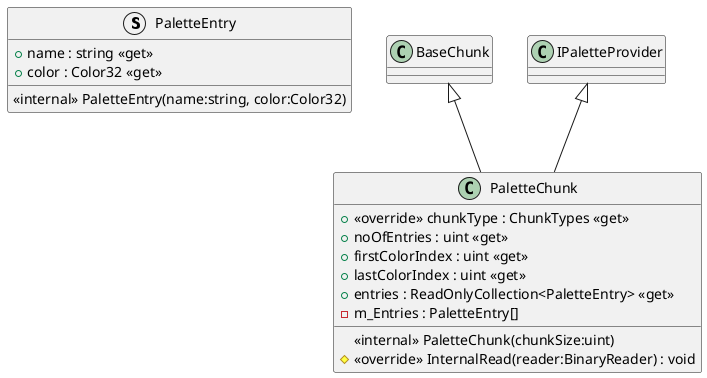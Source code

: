 @startuml
struct PaletteEntry {
    <<internal>> PaletteEntry(name:string, color:Color32)
    + name : string <<get>>
    + color : Color32 <<get>>
}
class PaletteChunk {
    + <<override>> chunkType : ChunkTypes <<get>>
    + noOfEntries : uint <<get>>
    + firstColorIndex : uint <<get>>
    + lastColorIndex : uint <<get>>
    + entries : ReadOnlyCollection<PaletteEntry> <<get>>
    - m_Entries : PaletteEntry[]
    <<internal>> PaletteChunk(chunkSize:uint)
    # <<override>> InternalRead(reader:BinaryReader) : void
}
BaseChunk <|-- PaletteChunk
IPaletteProvider <|-- PaletteChunk
@enduml
